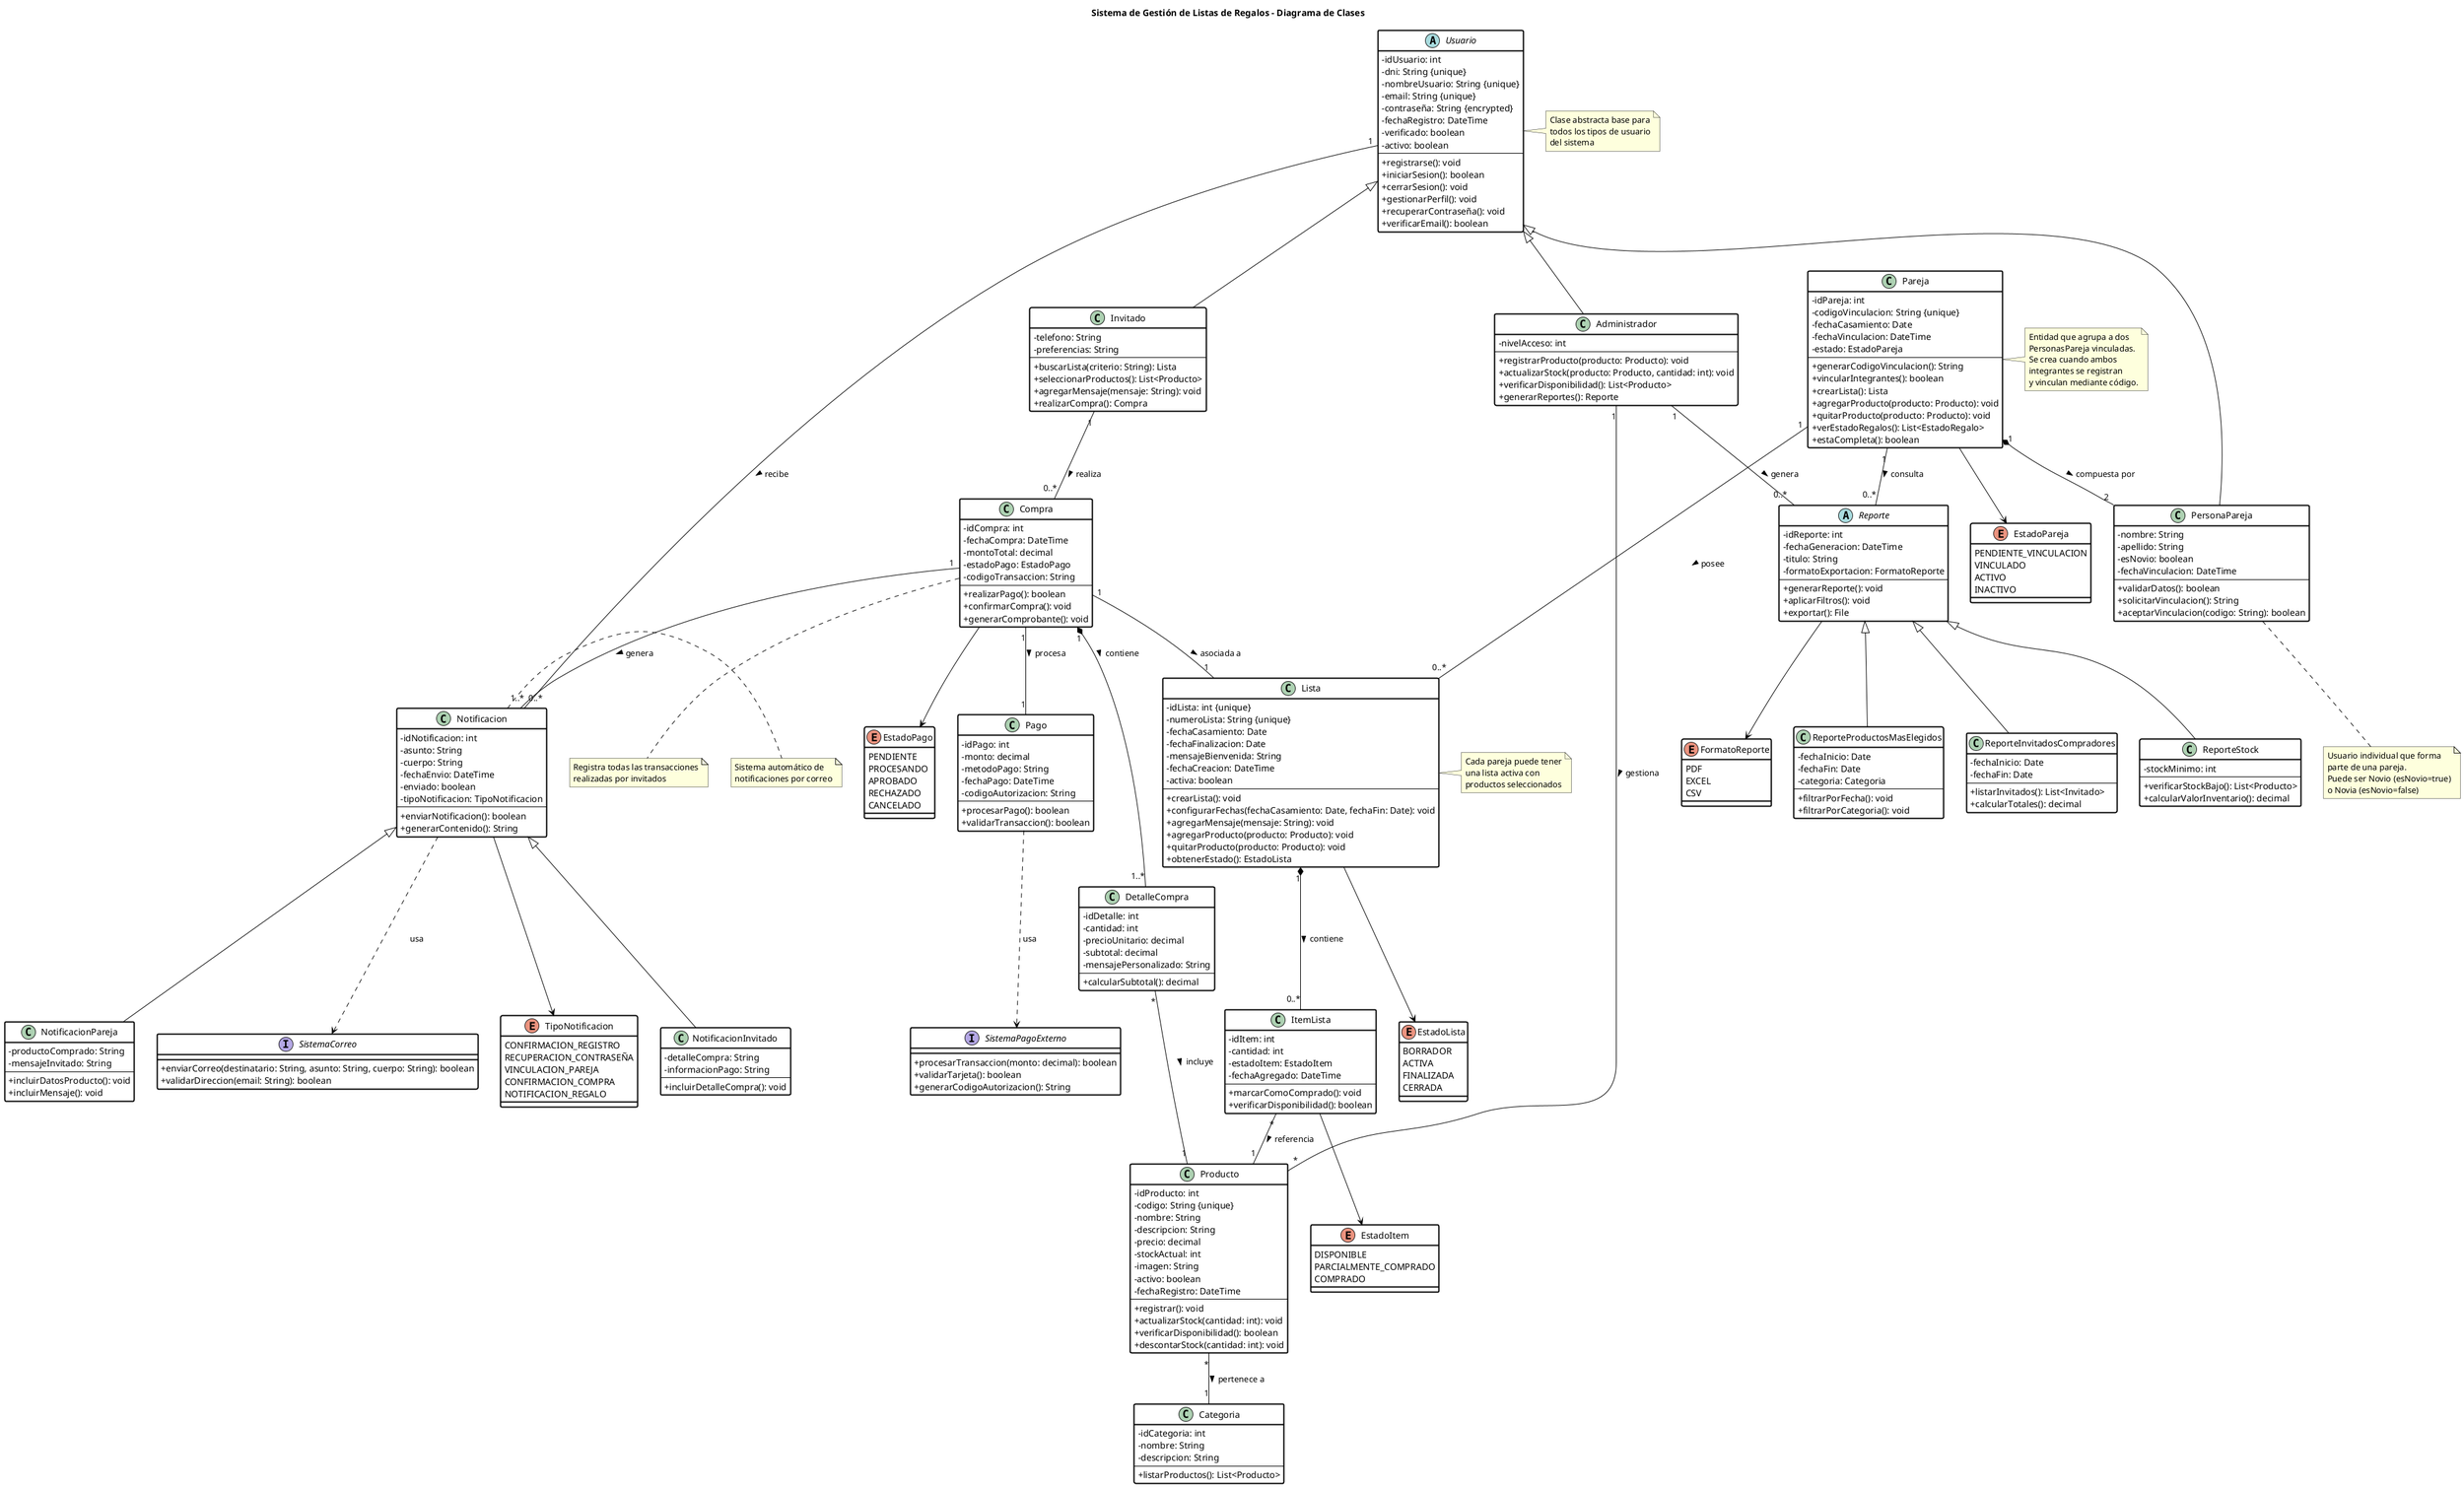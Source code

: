 @startuml classDiagram
skinparam classAttributeIconSize 0
skinparam class {
    BackgroundColor White
    BorderColor Black
    BorderThickness 2
    ArrowColor Black
}

title Sistema de Gestión de Listas de Regalos - Diagrama de Clases

' ===== CLASES PRINCIPALES DE USUARIO =====

abstract class Usuario {
    - idUsuario: int
    - dni: String {unique}
    - nombreUsuario: String {unique}
    - email: String {unique}
    - contraseña: String {encrypted}
    - fechaRegistro: DateTime
    - verificado: boolean
    - activo: boolean
    --
    + registrarse(): void
    + iniciarSesion(): boolean
    + cerrarSesion(): void
    + gestionarPerfil(): void
    + recuperarContraseña(): void
    + verificarEmail(): boolean
}

class Invitado {
    - telefono: String
    - preferencias: String
    --
    + buscarLista(criterio: String): Lista
    + seleccionarProductos(): List<Producto>
    + agregarMensaje(mensaje: String): void
    + realizarCompra(): Compra
}

class PersonaPareja {
    - nombre: String
    - apellido: String
    - esNovio: boolean
    - fechaVinculacion: DateTime
    --
    + validarDatos(): boolean
    + solicitarVinculacion(): String
    + aceptarVinculacion(codigo: String): boolean
}

class Pareja {
    - idPareja: int
    - codigoVinculacion: String {unique}
    - fechaCasamiento: Date
    - fechaVinculacion: DateTime
    - estado: EstadoPareja
    --
    + generarCodigoVinculacion(): String
    + vincularIntegrantes(): boolean
    + crearLista(): Lista
    + agregarProducto(producto: Producto): void
    + quitarProducto(producto: Producto): void
    + verEstadoRegalos(): List<EstadoRegalo>
    + estaCompleta(): boolean
}

class Administrador {
    - nivelAcceso: int
    --
    + registrarProducto(producto: Producto): void
    + actualizarStock(producto: Producto, cantidad: int): void
    + verificarDisponibilidad(): List<Producto>
    + generarReportes(): Reporte
}

enum EstadoPareja {
    PENDIENTE_VINCULACION
    VINCULADO
    ACTIVO
    INACTIVO
}

' Herencia de usuarios
Usuario <|-- Invitado
Usuario <|-- PersonaPareja
Usuario <|-- Administrador

' Composición: Pareja compuesta por 2 PersonasPareja
Pareja "1" *-- "2" PersonaPareja : compuesta por >

Pareja --> EstadoPareja

' ===== LISTA DE REGALOS =====

class Lista {
    - idLista: int {unique}
    - numeroLista: String {unique}
    - fechaCasamiento: Date
    - fechaFinalizacion: Date
    - mensajeBienvenida: String
    - fechaCreacion: DateTime
    - activa: boolean
    --
    + crearLista(): void
    + configurarFechas(fechaCasamiento: Date, fechaFin: Date): void
    + agregarMensaje(mensaje: String): void
    + agregarProducto(producto: Producto): void
    + quitarProducto(producto: Producto): void
    + obtenerEstado(): EstadoLista
}

class ItemLista {
    - idItem: int
    - cantidad: int
    - estadoItem: EstadoItem
    - fechaAgregado: DateTime
    --
    + marcarComoComprado(): void
    + verificarDisponibilidad(): boolean
}

enum EstadoItem {
    DISPONIBLE
    PARCIALMENTE_COMPRADO
    COMPRADO
}

enum EstadoLista {
    BORRADOR
    ACTIVA
    FINALIZADA
    CERRADA
}

' Relaciones Lista
Pareja "1" -- "0..*" Lista : posee >
Lista "1" *-- "0..*" ItemLista : contiene >
ItemLista "*" -- "1" Producto : referencia >
Lista --> EstadoLista
ItemLista --> EstadoItem

' ===== PRODUCTOS =====

class Producto {
    - idProducto: int
    - codigo: String {unique}
    - nombre: String
    - descripcion: String
    - precio: decimal
    - stockActual: int
    - imagen: String
    - activo: boolean
    - fechaRegistro: DateTime
    --
    + registrar(): void
    + actualizarStock(cantidad: int): void
    + verificarDisponibilidad(): boolean
    + descontarStock(cantidad: int): void
}

class Categoria {
    - idCategoria: int
    - nombre: String
    - descripcion: String
    --
    + listarProductos(): List<Producto>
}

' Relaciones Producto
Producto "*" -- "1" Categoria : pertenece a >
Administrador "1" -- "*" Producto : gestiona >

' ===== COMPRAS =====

class Compra {
    - idCompra: int
    - fechaCompra: DateTime
    - montoTotal: decimal
    - estadoPago: EstadoPago
    - codigoTransaccion: String
    --
    + realizarPago(): boolean
    + confirmarCompra(): void
    + generarComprobante(): void
}

class DetalleCompra {
    - idDetalle: int
    - cantidad: int
    - precioUnitario: decimal
    - subtotal: decimal
    - mensajePersonalizado: String
    --
    + calcularSubtotal(): decimal
}

enum EstadoPago {
    PENDIENTE
    PROCESANDO
    APROBADO
    RECHAZADO
    CANCELADO
}

class Pago {
    - idPago: int
    - monto: decimal
    - metodoPago: String
    - fechaPago: DateTime
    - codigoAutorizacion: String
    --
    + procesarPago(): boolean
    + validarTransaccion(): boolean
}

' Relaciones Compra
Invitado "1" -- "0..*" Compra : realiza >
Compra "1" *-- "1..*" DetalleCompra : contiene >
DetalleCompra "*" -- "1" Producto : incluye >
Compra "1" -- "1" Lista : asociada a >
Compra "1" -- "1" Pago : procesa >
Compra --> EstadoPago

' ===== NOTIFICACIONES =====

class Notificacion {
    - idNotificacion: int
    - asunto: String
    - cuerpo: String
    - fechaEnvio: DateTime
    - enviado: boolean
    - tipoNotificacion: TipoNotificacion
    --
    + enviarNotificacion(): boolean
    + generarContenido(): String
}

enum TipoNotificacion {
    CONFIRMACION_REGISTRO
    RECUPERACION_CONTRASEÑA
    VINCULACION_PAREJA
    CONFIRMACION_COMPRA
    NOTIFICACION_REGALO
}

class NotificacionInvitado {
    - detalleCompra: String
    - informacionPago: String
    --
    + incluirDetalleCompra(): void
}

class NotificacionPareja {
    - productoComprado: String
    - mensajeInvitado: String
    --
    + incluirDatosProducto(): void
    + incluirMensaje(): void
}

' Relaciones Notificaciones
Notificacion <|-- NotificacionInvitado
Notificacion <|-- NotificacionPareja
Notificacion --> TipoNotificacion
Usuario "1" -- "0..*" Notificacion : recibe >
Compra "1" -- "1..*" Notificacion : genera >

' ===== REPORTES =====

abstract class Reporte {
    - idReporte: int
    - fechaGeneracion: DateTime
    - titulo: String
    - formatoExportacion: FormatoReporte
    --
    + generarReporte(): void
    + aplicarFiltros(): void
    + exportar(): File
}

class ReporteProductosMasElegidos {
    - fechaInicio: Date
    - fechaFin: Date
    - categoria: Categoria
    --
    + filtrarPorFecha(): void
    + filtrarPorCategoria(): void
}

class ReporteInvitadosCompradores {
    - fechaInicio: Date
    - fechaFin: Date
    --
    + listarInvitados(): List<Invitado>
    + calcularTotales(): decimal
}

class ReporteStock {
    - stockMinimo: int
    --
    + verificarStockBajo(): List<Producto>
    + calcularValorInventario(): decimal
}

enum FormatoReporte {
    PDF
    EXCEL
    CSV
}

' Relaciones Reportes
Reporte <|-- ReporteProductosMasElegidos
Reporte <|-- ReporteInvitadosCompradores
Reporte <|-- ReporteStock
Reporte --> FormatoReporte
Pareja "1" -- "0..*" Reporte : consulta >
Administrador "1" -- "0..*" Reporte : genera >

' ===== SERVICIOS EXTERNOS =====

interface SistemaPagoExterno {
    + procesarTransaccion(monto: decimal): boolean
    + validarTarjeta(): boolean
    + generarCodigoAutorizacion(): String
}

interface SistemaCorreo {
    + enviarCorreo(destinatario: String, asunto: String, cuerpo: String): boolean
    + validarDireccion(email: String): boolean
}

' Relaciones Servicios Externos
Pago ..> SistemaPagoExterno : usa
Notificacion ..> SistemaCorreo : usa

' ===== NOTAS EXPLICATIVAS =====

note right of Usuario
  Clase abstracta base para
  todos los tipos de usuario
  del sistema
end note

note bottom of PersonaPareja
  Usuario individual que forma
  parte de una pareja.
  Puede ser Novio (esNovio=true)
  o Novia (esNovio=false)
end note

note right of Pareja
  Entidad que agrupa a dos
  PersonasPareja vinculadas.
  Se crea cuando ambos
  integrantes se registran
  y vinculan mediante código.
end note

note right of Lista
  Cada pareja puede tener
  una lista activa con
  productos seleccionados
end note

note bottom of Compra
  Registra todas las transacciones
  realizadas por invitados
end note

note right of Notificacion
  Sistema automático de
  notificaciones por correo
end note

@enduml